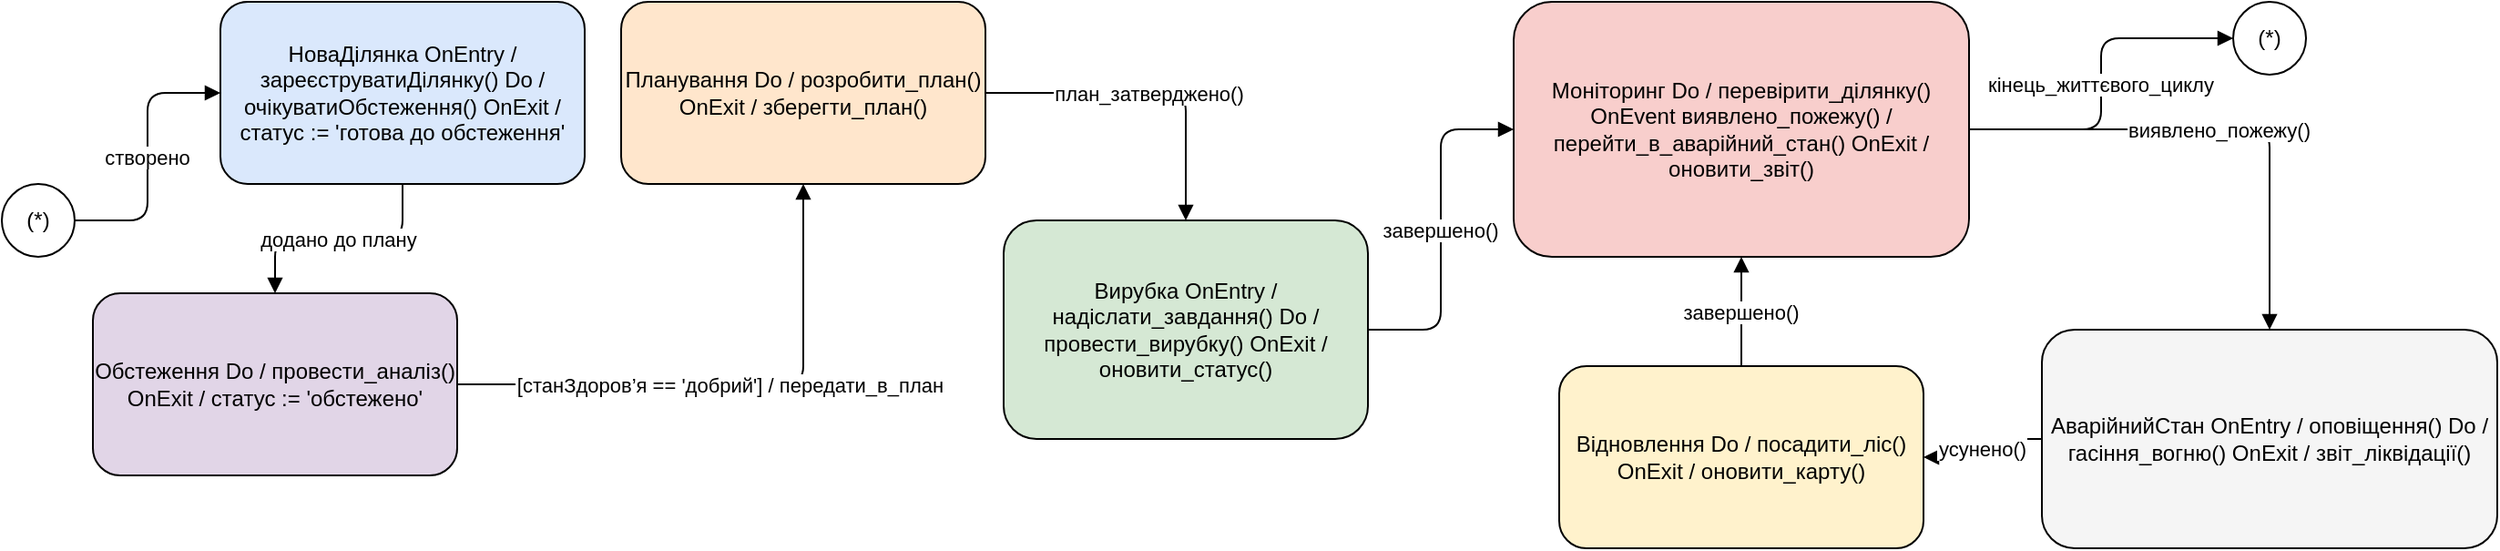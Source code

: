 <mxfile version="27.1.4">
  <diagram name="Життєвий цикл лісової ділянки" id="0">
    <mxGraphModel dx="1577" dy="1017" grid="1" gridSize="10" guides="1" tooltips="1" connect="1" arrows="1" fold="1" page="1" pageScale="1" pageWidth="827" pageHeight="1169" math="0" shadow="0">
      <root>
        <mxCell id="0" />
        <mxCell id="1" parent="0" />
        <mxCell id="start" value="(*)" style="ellipse;whiteSpace=wrap;html=1;fillColor=#FFFFFF;" parent="1" vertex="1">
          <mxGeometry x="30" y="120" width="40" height="40" as="geometry" />
        </mxCell>
        <mxCell id="НоваДілянка" value="НоваДілянка OnEntry / зареєструватиДілянку() Do / очікуватиОбстеження() OnExit / статус := &#39;готова до обстеження&#39;" style="rounded=1;whiteSpace=wrap;html=1;fillColor=#DAE8FC;" parent="1" vertex="1">
          <mxGeometry x="150" y="20" width="200" height="100" as="geometry" />
        </mxCell>
        <mxCell id="Обстеження" value="Обстеження Do / провести_аналіз() OnExit / статус := &#39;обстежено&#39;" style="rounded=1;whiteSpace=wrap;html=1;fillColor=#E1D5E7;" parent="1" vertex="1">
          <mxGeometry x="80" y="180" width="200" height="100" as="geometry" />
        </mxCell>
        <mxCell id="Планування" value="Планування Do / розробити_план() OnExit / зберегти_план()" style="rounded=1;whiteSpace=wrap;html=1;fillColor=#FFE6CC;" parent="1" vertex="1">
          <mxGeometry x="370" y="20" width="200" height="100" as="geometry" />
        </mxCell>
        <mxCell id="Вирубка" value="Вирубка OnEntry / надіслати_завдання() Do / провести_вирубку() OnExit / оновити_статус()" style="rounded=1;whiteSpace=wrap;html=1;fillColor=#D5E8D4;" parent="1" vertex="1">
          <mxGeometry x="580" y="140" width="200" height="120" as="geometry" />
        </mxCell>
        <mxCell id="Моніторинг" value="Моніторинг Do / перевірити_ділянку() OnEvent виявлено_пожежу() / перейти_в_аварійний_стан() OnExit / оновити_звіт()" style="rounded=1;whiteSpace=wrap;html=1;fillColor=#F8CECC;" parent="1" vertex="1">
          <mxGeometry x="860" y="20" width="250" height="140" as="geometry" />
        </mxCell>
        <mxCell id="АварійнийСтан" value="АварійнийСтан OnEntry / оповіщення() Do / гасіння_вогню() OnExit / звіт_ліквідації()" style="rounded=1;whiteSpace=wrap;html=1;fillColor=#F5F5F5;" parent="1" vertex="1">
          <mxGeometry x="1150" y="200" width="250" height="120" as="geometry" />
        </mxCell>
        <mxCell id="Відновлення" value="Відновлення Do / посадити_ліс() OnExit / оновити_карту()" style="rounded=1;whiteSpace=wrap;html=1;fillColor=#FFF2CC;" parent="1" vertex="1">
          <mxGeometry x="885" y="220" width="200" height="100" as="geometry" />
        </mxCell>
        <mxCell id="end" value="(*)" style="ellipse;whiteSpace=wrap;html=1;fillColor=#FFFFFF;" parent="1" vertex="1">
          <mxGeometry x="1255" y="20" width="40" height="40" as="geometry" />
        </mxCell>
        <mxCell id="e1" value="створено" style="edgeStyle=orthogonalEdgeStyle;endArrow=block;" parent="1" source="start" target="НоваДілянка" edge="1">
          <mxGeometry relative="1" as="geometry" />
        </mxCell>
        <mxCell id="e2" value="додано до плану" style="edgeStyle=orthogonalEdgeStyle;endArrow=block;" parent="1" source="НоваДілянка" target="Обстеження" edge="1">
          <mxGeometry relative="1" as="geometry" />
        </mxCell>
        <mxCell id="e3" value="[станЗдоров’я == &#39;добрий&#39;] / передати_в_план" style="edgeStyle=orthogonalEdgeStyle;endArrow=block;" parent="1" source="Обстеження" target="Планування" edge="1">
          <mxGeometry relative="1" as="geometry" />
        </mxCell>
        <mxCell id="e4" value="план_затверджено()" style="edgeStyle=orthogonalEdgeStyle;endArrow=block;" parent="1" source="Планування" target="Вирубка" edge="1">
          <mxGeometry relative="1" as="geometry" />
        </mxCell>
        <mxCell id="e5" value="завершено()" style="edgeStyle=orthogonalEdgeStyle;endArrow=block;" parent="1" source="Вирубка" target="Моніторинг" edge="1">
          <mxGeometry relative="1" as="geometry" />
        </mxCell>
        <mxCell id="e6" value="виявлено_пожежу()" style="edgeStyle=orthogonalEdgeStyle;endArrow=block;" parent="1" source="Моніторинг" target="АварійнийСтан" edge="1">
          <mxGeometry relative="1" as="geometry" />
        </mxCell>
        <mxCell id="e7" value="усунено()" style="edgeStyle=orthogonalEdgeStyle;endArrow=block;" parent="1" source="АварійнийСтан" target="Відновлення" edge="1">
          <mxGeometry relative="1" as="geometry" />
        </mxCell>
        <mxCell id="e8" value="завершено()" style="edgeStyle=orthogonalEdgeStyle;endArrow=block;" parent="1" source="Відновлення" target="Моніторинг" edge="1">
          <mxGeometry relative="1" as="geometry" />
        </mxCell>
        <mxCell id="e9" value="кінець_життєвого_циклу" style="edgeStyle=orthogonalEdgeStyle;endArrow=block;" parent="1" source="Моніторинг" target="end" edge="1">
          <mxGeometry relative="1" as="geometry" />
        </mxCell>
      </root>
    </mxGraphModel>
  </diagram>
</mxfile>
